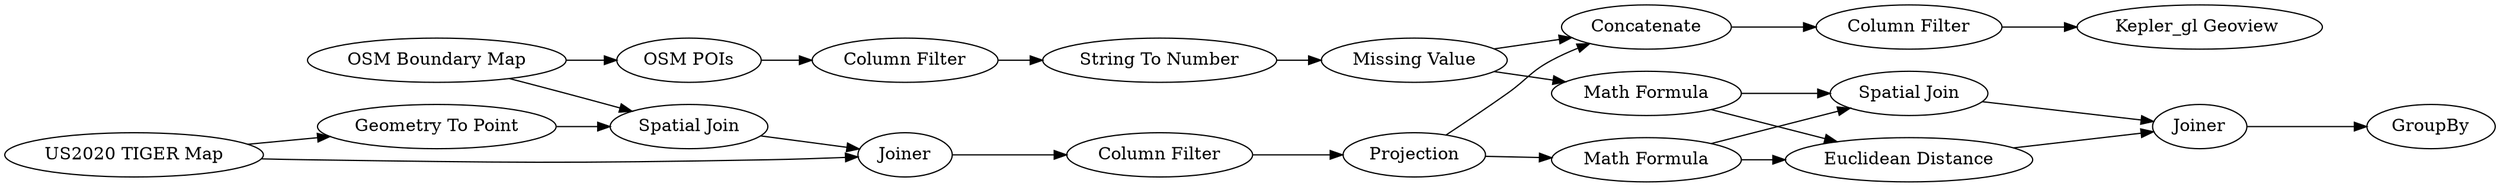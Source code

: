 digraph {
	1 [label="OSM Boundary Map"]
	2 [label="OSM POIs"]
	3 [label="US2020 TIGER Map"]
	4 [label="Kepler_gl Geoview "]
	5 [label="Spatial Join"]
	6 [label="Geometry To Point"]
	7 [label=Joiner]
	8 [label="Column Filter"]
	10 [label="Column Filter"]
	12 [label=Concatenate]
	13 [label=Projection]
	14 [label="Spatial Join"]
	15 [label=GroupBy]
	16 [label="Missing Value"]
	17 [label="String To Number"]
	18 [label="Column Filter"]
	19 [label="Euclidean Distance"]
	21 [label="Math Formula"]
	22 [label="Math Formula"]
	23 [label=Joiner]
	1 -> 2
	1 -> 5
	2 -> 10
	3 -> 6
	3 -> 7
	5 -> 7
	6 -> 5
	7 -> 8
	8 -> 13
	10 -> 17
	12 -> 18
	13 -> 12
	13 -> 21
	14 -> 23
	16 -> 12
	16 -> 22
	17 -> 16
	18 -> 4
	19 -> 23
	21 -> 14
	21 -> 19
	22 -> 14
	22 -> 19
	23 -> 15
	rankdir=LR
}
